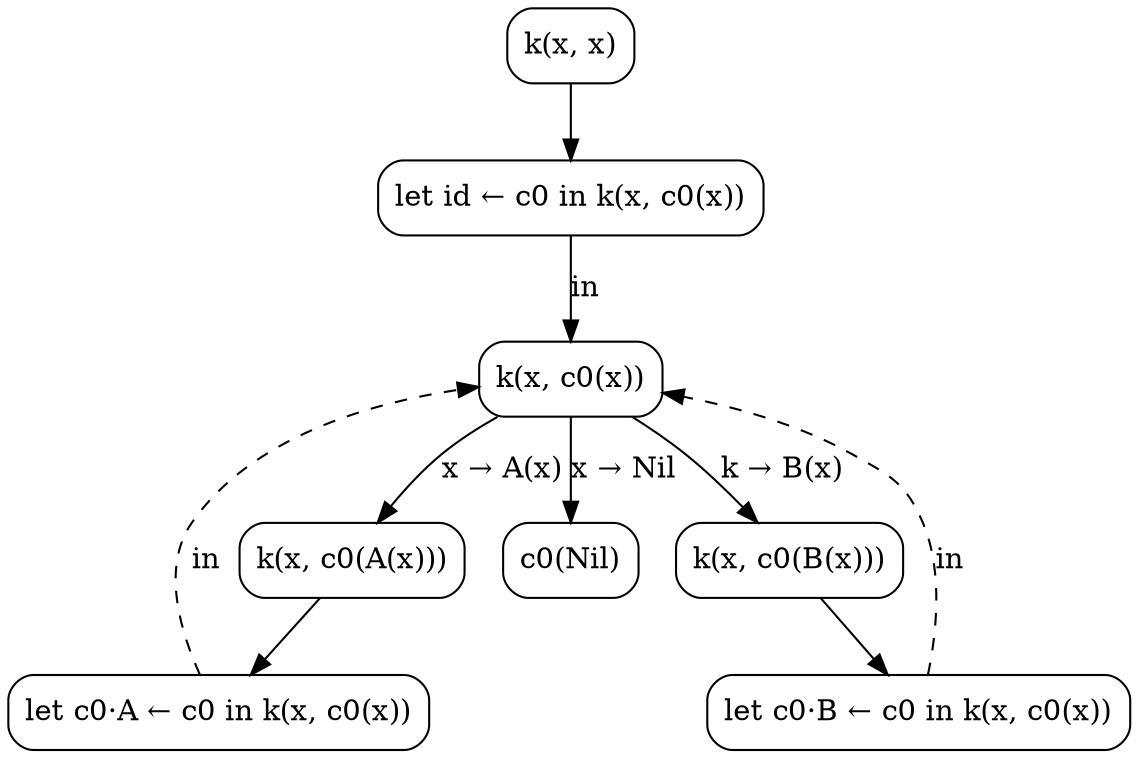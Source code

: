 digraph {
  node [shape=box, style=rounded];

  C0 [label="k(x, x)"];
  L1 [label="let id ← c0 in k(x, c0(x))"];
  C0 -> L1;
  G1 [label="k(x, c0(x))"];
  L1 -> G1 [label="in"];
  C1 [label="k(x, c0(A(x)))"];
  G1 -> C1 [label="x → A(x)"];
  L2 [label="let c0·A ← c0 in k(x, c0(x))"];
  C1 -> L2;
  L2 -> G1 [label="in", style=dashed];
  C2 [label="k(x, c0(B(x)))"];
  G1 -> C2 [label="k → B(x)"];
  L3 [label="let c0·B ← c0 in k(x, c0(x))"];
  C2 -> L3;
  L3 -> G1 [label="in", style=dashed];
  C3 [label="c0(Nil)"];
  G1 -> C3 [label="x → Nil"];
}
